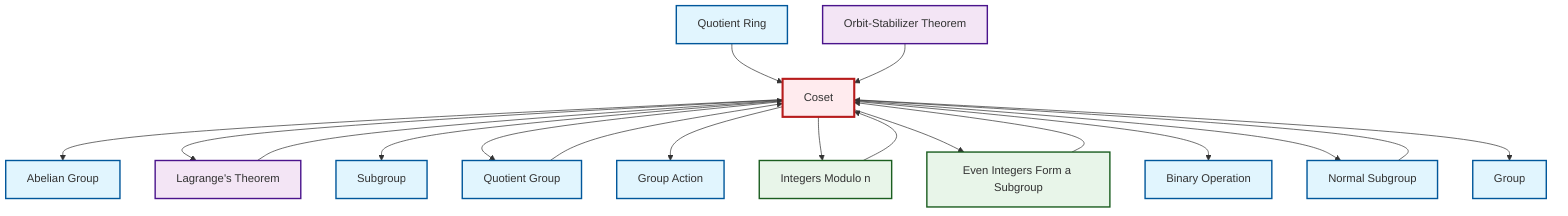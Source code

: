 graph TD
    classDef definition fill:#e1f5fe,stroke:#01579b,stroke-width:2px
    classDef theorem fill:#f3e5f5,stroke:#4a148c,stroke-width:2px
    classDef axiom fill:#fff3e0,stroke:#e65100,stroke-width:2px
    classDef example fill:#e8f5e9,stroke:#1b5e20,stroke-width:2px
    classDef current fill:#ffebee,stroke:#b71c1c,stroke-width:3px
    thm-orbit-stabilizer["Orbit-Stabilizer Theorem"]:::theorem
    ex-quotient-integers-mod-n["Integers Modulo n"]:::example
    def-quotient-ring["Quotient Ring"]:::definition
    def-group["Group"]:::definition
    def-quotient-group["Quotient Group"]:::definition
    def-binary-operation["Binary Operation"]:::definition
    ex-even-integers-subgroup["Even Integers Form a Subgroup"]:::example
    def-abelian-group["Abelian Group"]:::definition
    def-group-action["Group Action"]:::definition
    thm-lagrange["Lagrange's Theorem"]:::theorem
    def-subgroup["Subgroup"]:::definition
    def-normal-subgroup["Normal Subgroup"]:::definition
    def-coset["Coset"]:::definition
    def-quotient-group --> def-coset
    def-normal-subgroup --> def-coset
    def-coset --> def-abelian-group
    def-quotient-ring --> def-coset
    thm-orbit-stabilizer --> def-coset
    def-coset --> thm-lagrange
    def-coset --> def-subgroup
    def-coset --> def-quotient-group
    def-coset --> def-group-action
    def-coset --> ex-quotient-integers-mod-n
    ex-quotient-integers-mod-n --> def-coset
    def-coset --> ex-even-integers-subgroup
    thm-lagrange --> def-coset
    def-coset --> def-binary-operation
    def-coset --> def-normal-subgroup
    ex-even-integers-subgroup --> def-coset
    def-coset --> def-group
    class def-coset current
